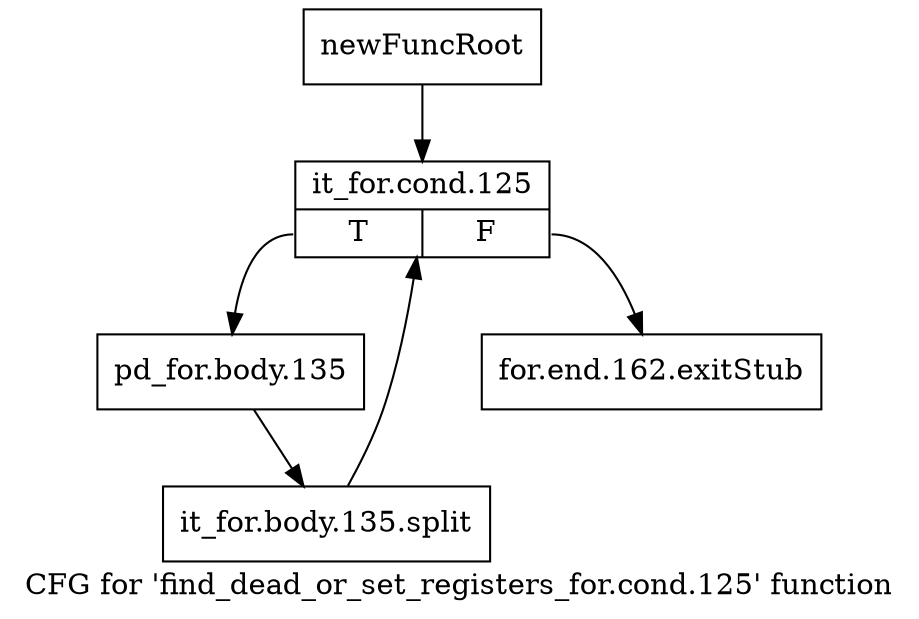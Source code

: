 digraph "CFG for 'find_dead_or_set_registers_for.cond.125' function" {
	label="CFG for 'find_dead_or_set_registers_for.cond.125' function";

	Node0xc0712f0 [shape=record,label="{newFuncRoot}"];
	Node0xc0712f0 -> Node0xc071390;
	Node0xc071340 [shape=record,label="{for.end.162.exitStub}"];
	Node0xc071390 [shape=record,label="{it_for.cond.125|{<s0>T|<s1>F}}"];
	Node0xc071390:s0 -> Node0xc0713e0;
	Node0xc071390:s1 -> Node0xc071340;
	Node0xc0713e0 [shape=record,label="{pd_for.body.135}"];
	Node0xc0713e0 -> Node0xfb48b30;
	Node0xfb48b30 [shape=record,label="{it_for.body.135.split}"];
	Node0xfb48b30 -> Node0xc071390;
}
